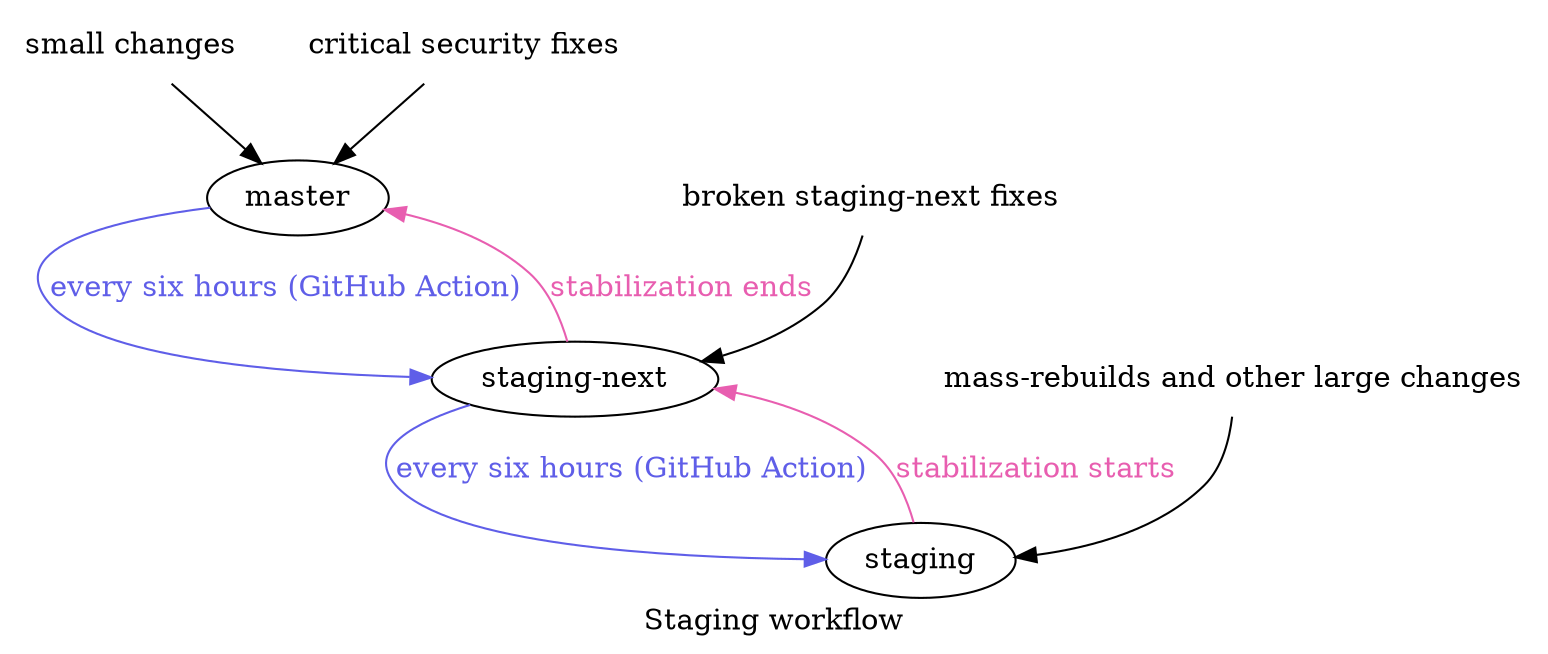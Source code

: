 digraph {
  label="Staging workflow";
  "small changes" [shape=none]
  "mass-rebuilds and other large changes" [shape=none]
  "critical security fixes" [shape=none]
  "broken staging-next fixes" [shape=none]

  "small changes" -> master
  "mass-rebuilds and other large changes" -> staging
  "critical security fixes" -> master
  "broken staging-next fixes" -> "staging-next"

  "staging-next" -> master [color="#E85EB0"] [label="stabilization ends"] [fontcolor="#E85EB0"]
  "staging" -> "staging-next" [color="#E85EB0"] [label="stabilization starts"] [fontcolor="#E85EB0"]

  master -> "staging-next" -> staging [color="#5F5EE8"] [label="every six hours (GitHub Action)"] [fontcolor="#5F5EE8"]
}

